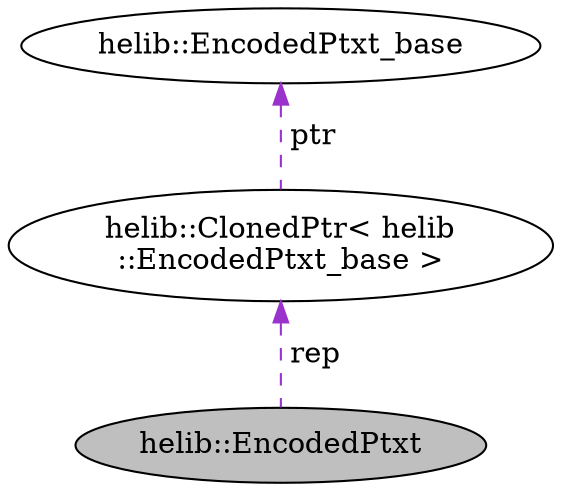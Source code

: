 digraph "helib::EncodedPtxt"
{
  N1 [label="helib::EncodedPtxt",color="black", fillcolor="grey75", style="filled", fontcolor="black"];
  N2 -> N1 [dir="back",color="darkorchid3",style="dashed",label=" rep" ];
  N2 [label="helib::ClonedPtr\< helib\l::EncodedPtxt_base \>",color="black", fillcolor="white", style="filled"];
  N3 -> N2 [dir="back",color="darkorchid3",style="dashed",label=" ptr" ];
  N3 [label="helib::EncodedPtxt_base",color="black", fillcolor="white", style="filled"];
}
